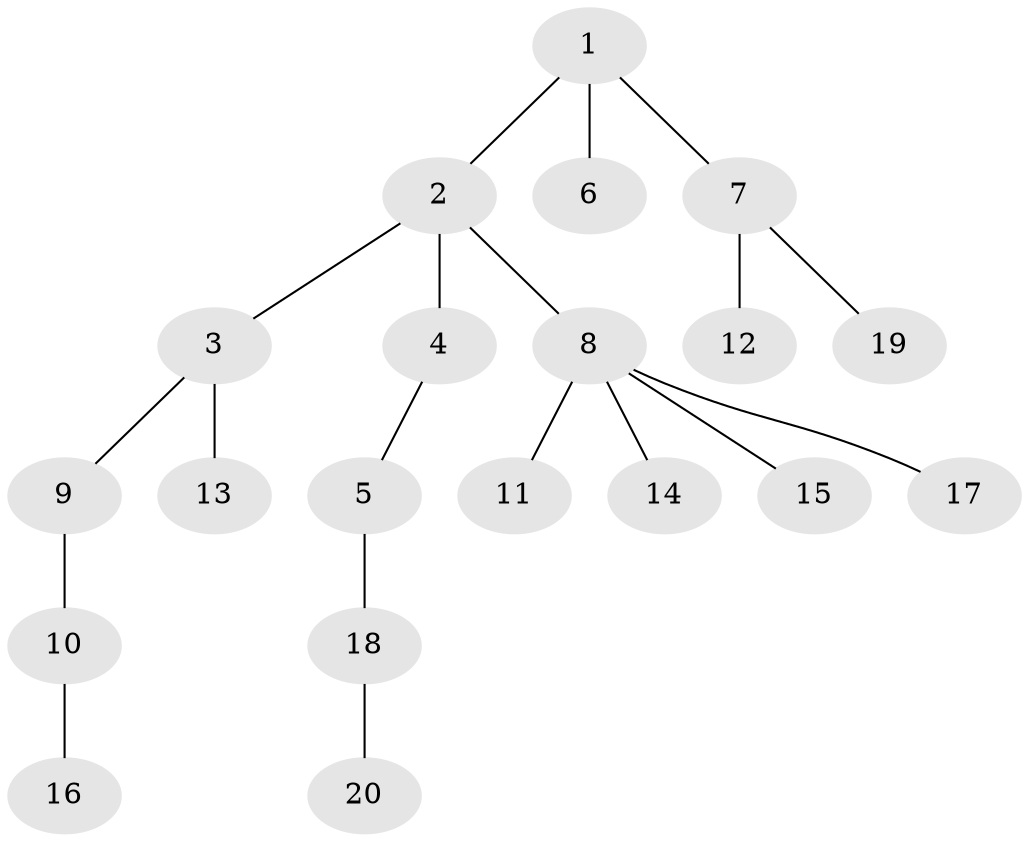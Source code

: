 // Generated by graph-tools (version 1.1) at 2025/46/02/15/25 05:46:28]
// undirected, 20 vertices, 19 edges
graph export_dot {
graph [start="1"]
  node [color=gray90,style=filled];
  1;
  2;
  3;
  4;
  5;
  6;
  7;
  8;
  9;
  10;
  11;
  12;
  13;
  14;
  15;
  16;
  17;
  18;
  19;
  20;
  1 -- 2;
  1 -- 6;
  1 -- 7;
  2 -- 3;
  2 -- 4;
  2 -- 8;
  3 -- 9;
  3 -- 13;
  4 -- 5;
  5 -- 18;
  7 -- 12;
  7 -- 19;
  8 -- 11;
  8 -- 14;
  8 -- 15;
  8 -- 17;
  9 -- 10;
  10 -- 16;
  18 -- 20;
}
